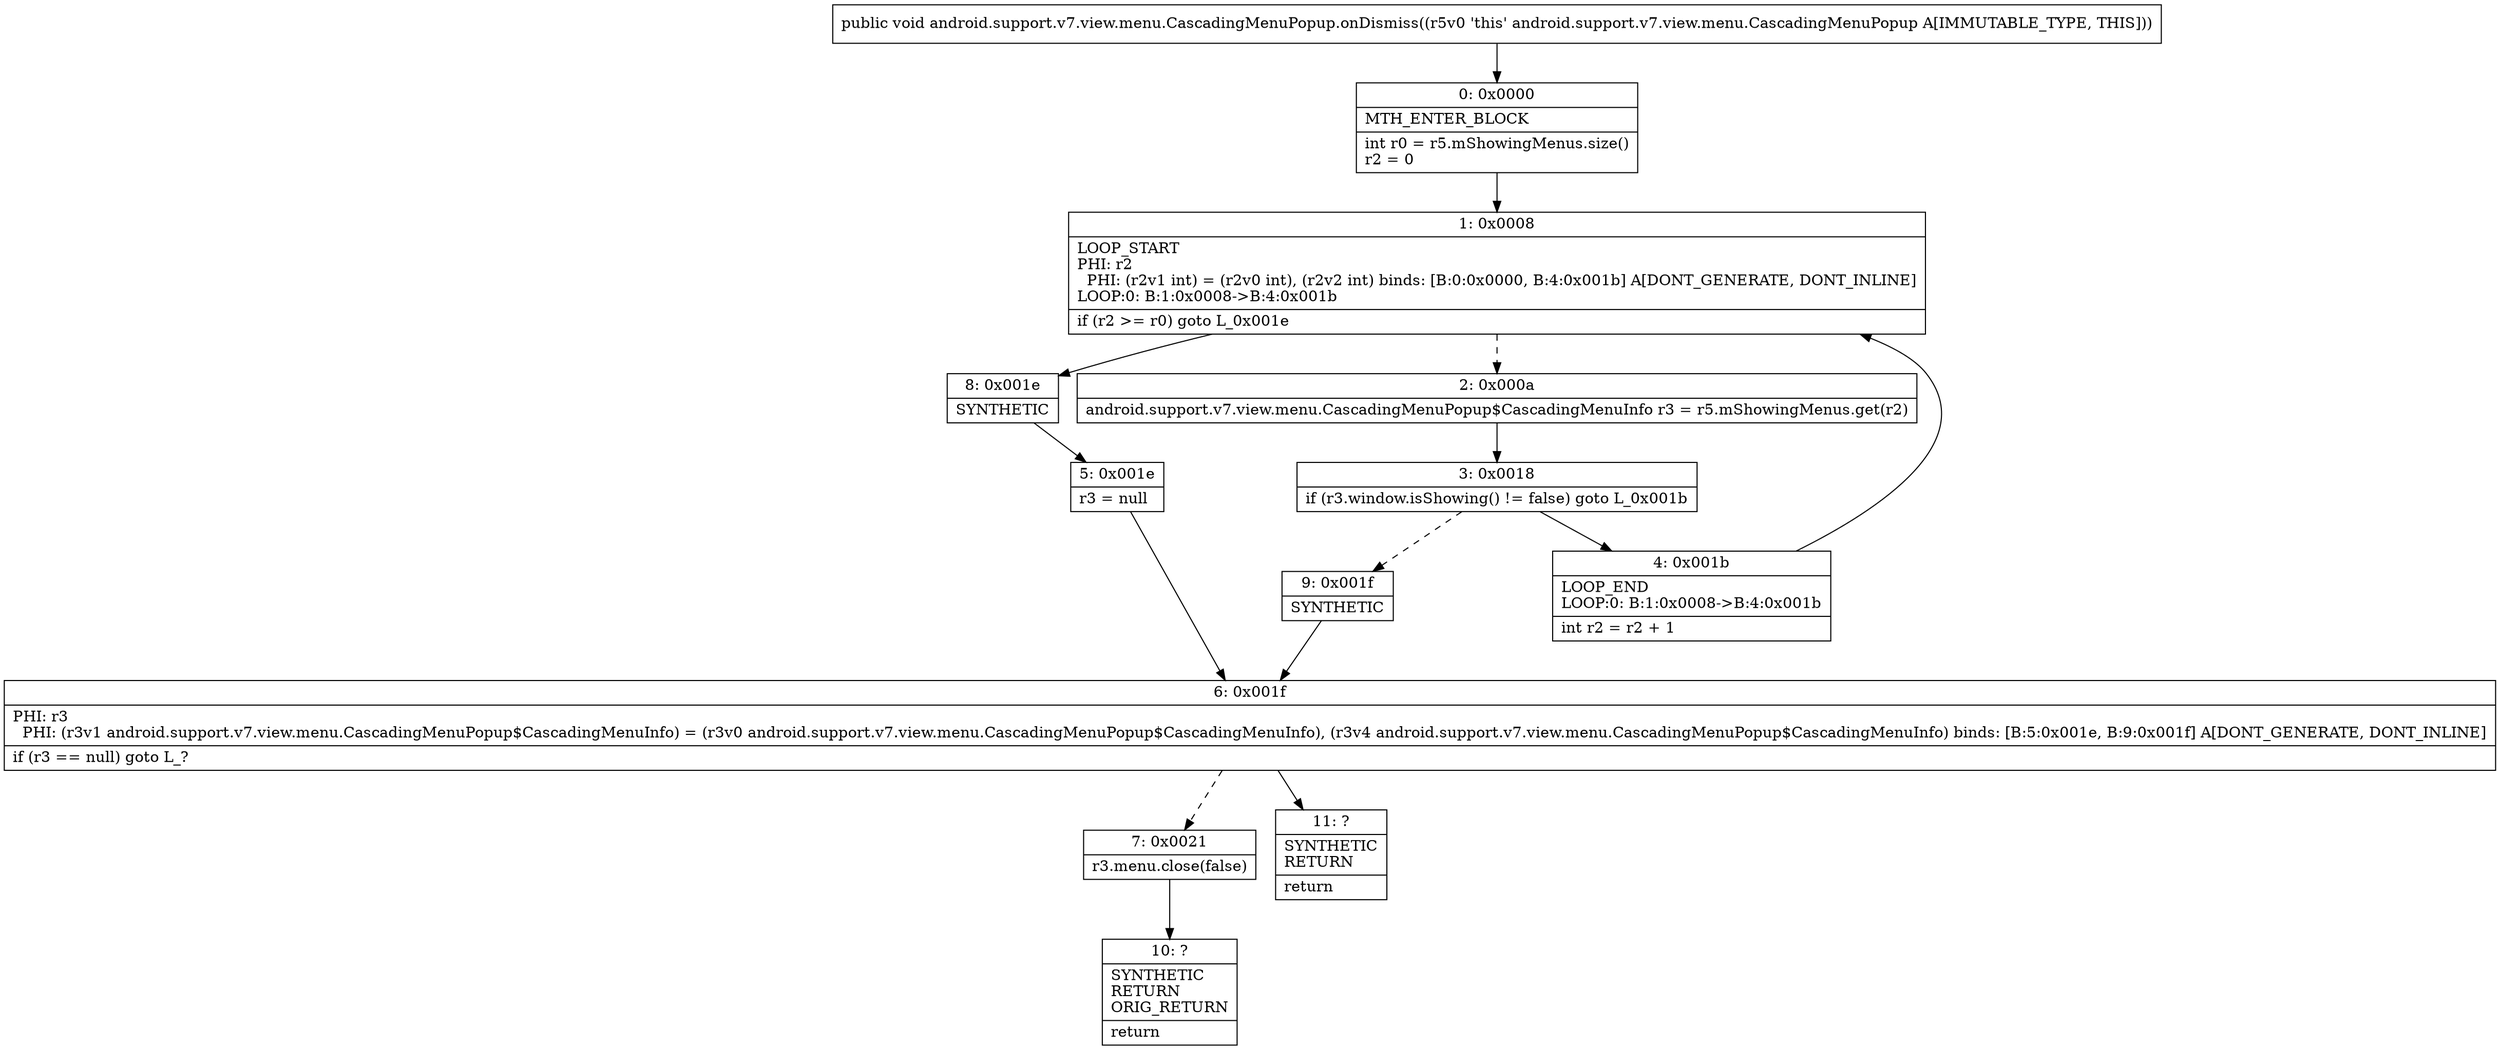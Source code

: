 digraph "CFG forandroid.support.v7.view.menu.CascadingMenuPopup.onDismiss()V" {
Node_0 [shape=record,label="{0\:\ 0x0000|MTH_ENTER_BLOCK\l|int r0 = r5.mShowingMenus.size()\lr2 = 0\l}"];
Node_1 [shape=record,label="{1\:\ 0x0008|LOOP_START\lPHI: r2 \l  PHI: (r2v1 int) = (r2v0 int), (r2v2 int) binds: [B:0:0x0000, B:4:0x001b] A[DONT_GENERATE, DONT_INLINE]\lLOOP:0: B:1:0x0008\-\>B:4:0x001b\l|if (r2 \>= r0) goto L_0x001e\l}"];
Node_2 [shape=record,label="{2\:\ 0x000a|android.support.v7.view.menu.CascadingMenuPopup$CascadingMenuInfo r3 = r5.mShowingMenus.get(r2)\l}"];
Node_3 [shape=record,label="{3\:\ 0x0018|if (r3.window.isShowing() != false) goto L_0x001b\l}"];
Node_4 [shape=record,label="{4\:\ 0x001b|LOOP_END\lLOOP:0: B:1:0x0008\-\>B:4:0x001b\l|int r2 = r2 + 1\l}"];
Node_5 [shape=record,label="{5\:\ 0x001e|r3 = null\l}"];
Node_6 [shape=record,label="{6\:\ 0x001f|PHI: r3 \l  PHI: (r3v1 android.support.v7.view.menu.CascadingMenuPopup$CascadingMenuInfo) = (r3v0 android.support.v7.view.menu.CascadingMenuPopup$CascadingMenuInfo), (r3v4 android.support.v7.view.menu.CascadingMenuPopup$CascadingMenuInfo) binds: [B:5:0x001e, B:9:0x001f] A[DONT_GENERATE, DONT_INLINE]\l|if (r3 == null) goto L_?\l}"];
Node_7 [shape=record,label="{7\:\ 0x0021|r3.menu.close(false)\l}"];
Node_8 [shape=record,label="{8\:\ 0x001e|SYNTHETIC\l}"];
Node_9 [shape=record,label="{9\:\ 0x001f|SYNTHETIC\l}"];
Node_10 [shape=record,label="{10\:\ ?|SYNTHETIC\lRETURN\lORIG_RETURN\l|return\l}"];
Node_11 [shape=record,label="{11\:\ ?|SYNTHETIC\lRETURN\l|return\l}"];
MethodNode[shape=record,label="{public void android.support.v7.view.menu.CascadingMenuPopup.onDismiss((r5v0 'this' android.support.v7.view.menu.CascadingMenuPopup A[IMMUTABLE_TYPE, THIS])) }"];
MethodNode -> Node_0;
Node_0 -> Node_1;
Node_1 -> Node_2[style=dashed];
Node_1 -> Node_8;
Node_2 -> Node_3;
Node_3 -> Node_4;
Node_3 -> Node_9[style=dashed];
Node_4 -> Node_1;
Node_5 -> Node_6;
Node_6 -> Node_7[style=dashed];
Node_6 -> Node_11;
Node_7 -> Node_10;
Node_8 -> Node_5;
Node_9 -> Node_6;
}

